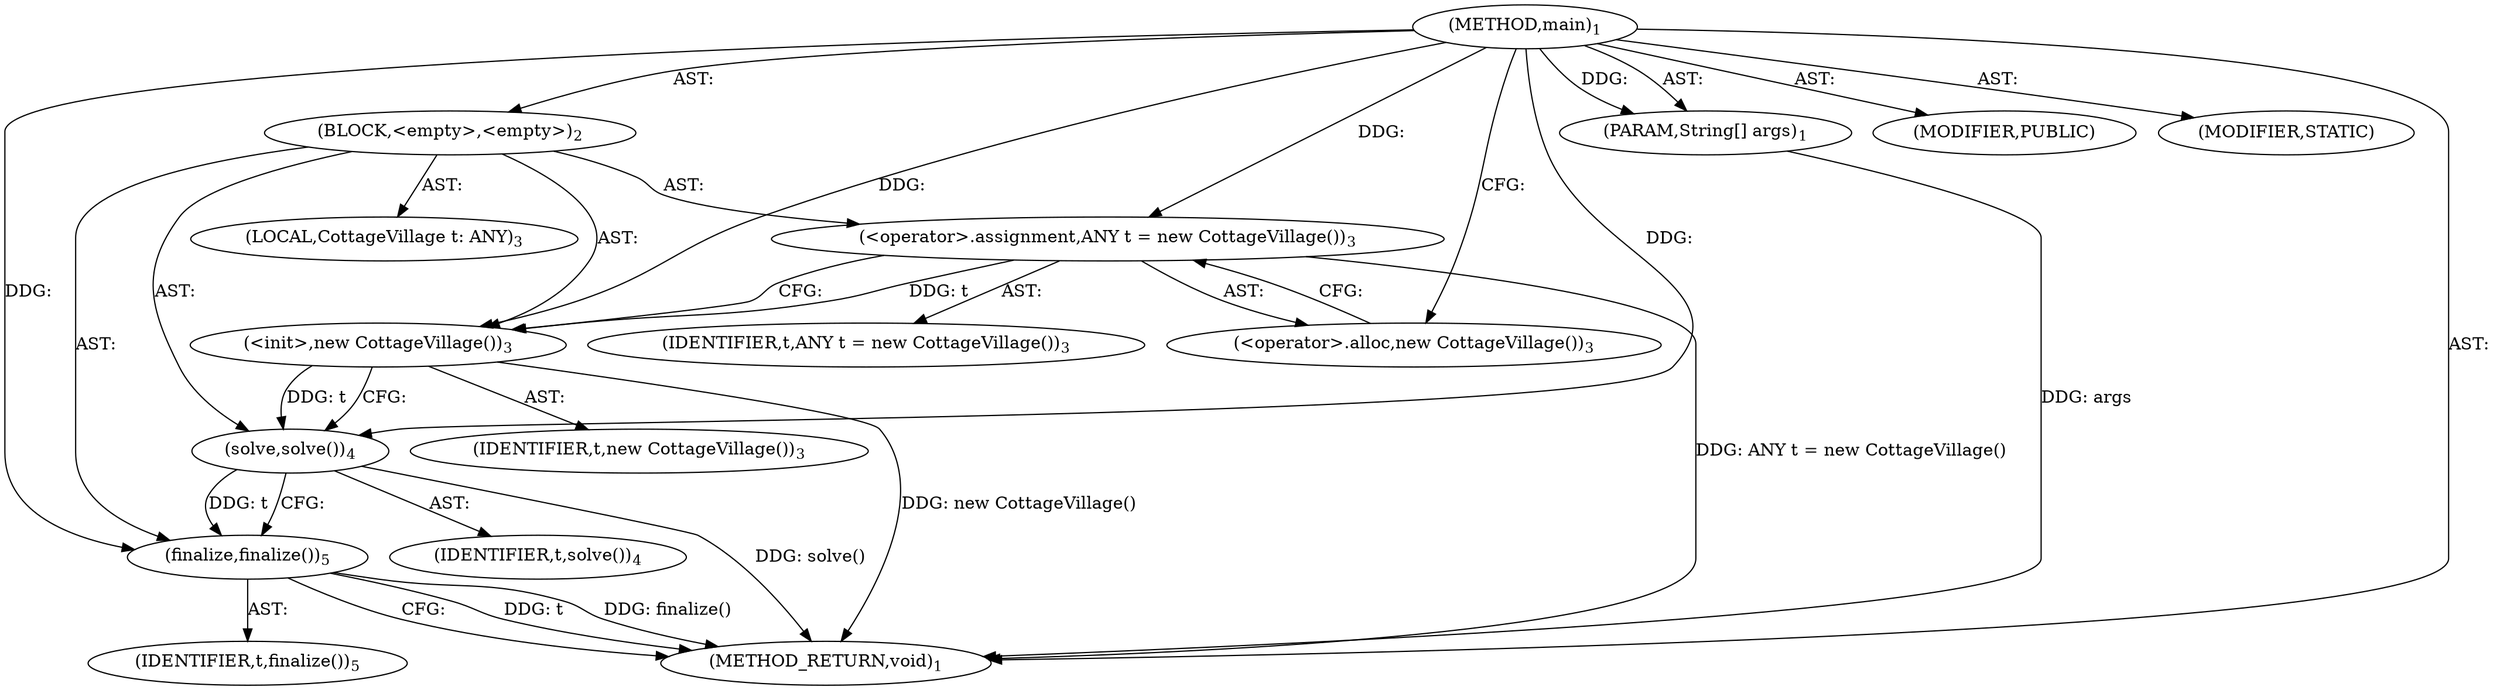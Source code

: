 digraph "main" {  
"19" [label = <(METHOD,main)<SUB>1</SUB>> ]
"20" [label = <(PARAM,String[] args)<SUB>1</SUB>> ]
"21" [label = <(BLOCK,&lt;empty&gt;,&lt;empty&gt;)<SUB>2</SUB>> ]
"4" [label = <(LOCAL,CottageVillage t: ANY)<SUB>3</SUB>> ]
"22" [label = <(&lt;operator&gt;.assignment,ANY t = new CottageVillage())<SUB>3</SUB>> ]
"23" [label = <(IDENTIFIER,t,ANY t = new CottageVillage())<SUB>3</SUB>> ]
"24" [label = <(&lt;operator&gt;.alloc,new CottageVillage())<SUB>3</SUB>> ]
"25" [label = <(&lt;init&gt;,new CottageVillage())<SUB>3</SUB>> ]
"3" [label = <(IDENTIFIER,t,new CottageVillage())<SUB>3</SUB>> ]
"26" [label = <(solve,solve())<SUB>4</SUB>> ]
"27" [label = <(IDENTIFIER,t,solve())<SUB>4</SUB>> ]
"28" [label = <(finalize,finalize())<SUB>5</SUB>> ]
"29" [label = <(IDENTIFIER,t,finalize())<SUB>5</SUB>> ]
"30" [label = <(MODIFIER,PUBLIC)> ]
"31" [label = <(MODIFIER,STATIC)> ]
"32" [label = <(METHOD_RETURN,void)<SUB>1</SUB>> ]
  "19" -> "20"  [ label = "AST: "] 
  "19" -> "21"  [ label = "AST: "] 
  "19" -> "30"  [ label = "AST: "] 
  "19" -> "31"  [ label = "AST: "] 
  "19" -> "32"  [ label = "AST: "] 
  "21" -> "4"  [ label = "AST: "] 
  "21" -> "22"  [ label = "AST: "] 
  "21" -> "25"  [ label = "AST: "] 
  "21" -> "26"  [ label = "AST: "] 
  "21" -> "28"  [ label = "AST: "] 
  "22" -> "23"  [ label = "AST: "] 
  "22" -> "24"  [ label = "AST: "] 
  "25" -> "3"  [ label = "AST: "] 
  "26" -> "27"  [ label = "AST: "] 
  "28" -> "29"  [ label = "AST: "] 
  "22" -> "25"  [ label = "CFG: "] 
  "25" -> "26"  [ label = "CFG: "] 
  "26" -> "28"  [ label = "CFG: "] 
  "28" -> "32"  [ label = "CFG: "] 
  "24" -> "22"  [ label = "CFG: "] 
  "19" -> "24"  [ label = "CFG: "] 
  "20" -> "32"  [ label = "DDG: args"] 
  "22" -> "32"  [ label = "DDG: ANY t = new CottageVillage()"] 
  "25" -> "32"  [ label = "DDG: new CottageVillage()"] 
  "26" -> "32"  [ label = "DDG: solve()"] 
  "28" -> "32"  [ label = "DDG: t"] 
  "28" -> "32"  [ label = "DDG: finalize()"] 
  "19" -> "20"  [ label = "DDG: "] 
  "19" -> "22"  [ label = "DDG: "] 
  "22" -> "25"  [ label = "DDG: t"] 
  "19" -> "25"  [ label = "DDG: "] 
  "25" -> "26"  [ label = "DDG: t"] 
  "19" -> "26"  [ label = "DDG: "] 
  "26" -> "28"  [ label = "DDG: t"] 
  "19" -> "28"  [ label = "DDG: "] 
}

